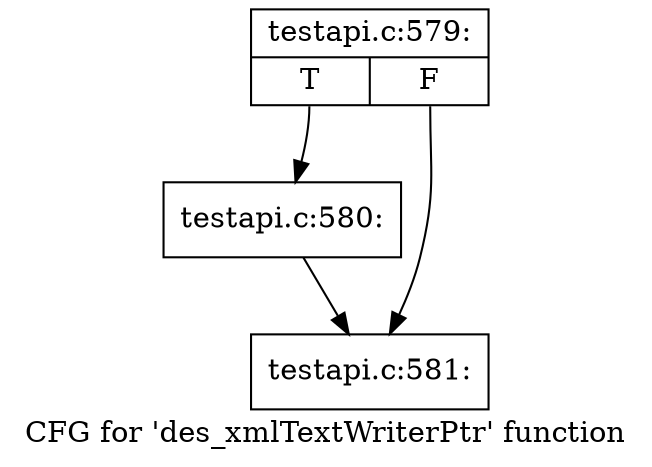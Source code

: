 digraph "CFG for 'des_xmlTextWriterPtr' function" {
	label="CFG for 'des_xmlTextWriterPtr' function";

	Node0x5812f90 [shape=record,label="{testapi.c:579:|{<s0>T|<s1>F}}"];
	Node0x5812f90:s0 -> Node0x5814970;
	Node0x5812f90:s1 -> Node0x58149c0;
	Node0x5814970 [shape=record,label="{testapi.c:580:}"];
	Node0x5814970 -> Node0x58149c0;
	Node0x58149c0 [shape=record,label="{testapi.c:581:}"];
}
